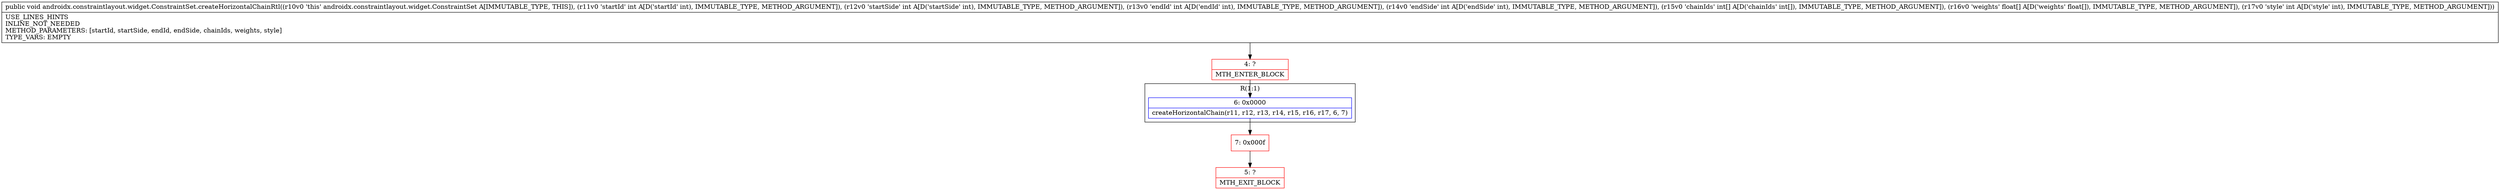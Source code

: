 digraph "CFG forandroidx.constraintlayout.widget.ConstraintSet.createHorizontalChainRtl(IIII[I[FI)V" {
subgraph cluster_Region_2088579310 {
label = "R(1:1)";
node [shape=record,color=blue];
Node_6 [shape=record,label="{6\:\ 0x0000|createHorizontalChain(r11, r12, r13, r14, r15, r16, r17, 6, 7)\l}"];
}
Node_4 [shape=record,color=red,label="{4\:\ ?|MTH_ENTER_BLOCK\l}"];
Node_7 [shape=record,color=red,label="{7\:\ 0x000f}"];
Node_5 [shape=record,color=red,label="{5\:\ ?|MTH_EXIT_BLOCK\l}"];
MethodNode[shape=record,label="{public void androidx.constraintlayout.widget.ConstraintSet.createHorizontalChainRtl((r10v0 'this' androidx.constraintlayout.widget.ConstraintSet A[IMMUTABLE_TYPE, THIS]), (r11v0 'startId' int A[D('startId' int), IMMUTABLE_TYPE, METHOD_ARGUMENT]), (r12v0 'startSide' int A[D('startSide' int), IMMUTABLE_TYPE, METHOD_ARGUMENT]), (r13v0 'endId' int A[D('endId' int), IMMUTABLE_TYPE, METHOD_ARGUMENT]), (r14v0 'endSide' int A[D('endSide' int), IMMUTABLE_TYPE, METHOD_ARGUMENT]), (r15v0 'chainIds' int[] A[D('chainIds' int[]), IMMUTABLE_TYPE, METHOD_ARGUMENT]), (r16v0 'weights' float[] A[D('weights' float[]), IMMUTABLE_TYPE, METHOD_ARGUMENT]), (r17v0 'style' int A[D('style' int), IMMUTABLE_TYPE, METHOD_ARGUMENT]))  | USE_LINES_HINTS\lINLINE_NOT_NEEDED\lMETHOD_PARAMETERS: [startId, startSide, endId, endSide, chainIds, weights, style]\lTYPE_VARS: EMPTY\l}"];
MethodNode -> Node_4;Node_6 -> Node_7;
Node_4 -> Node_6;
Node_7 -> Node_5;
}

